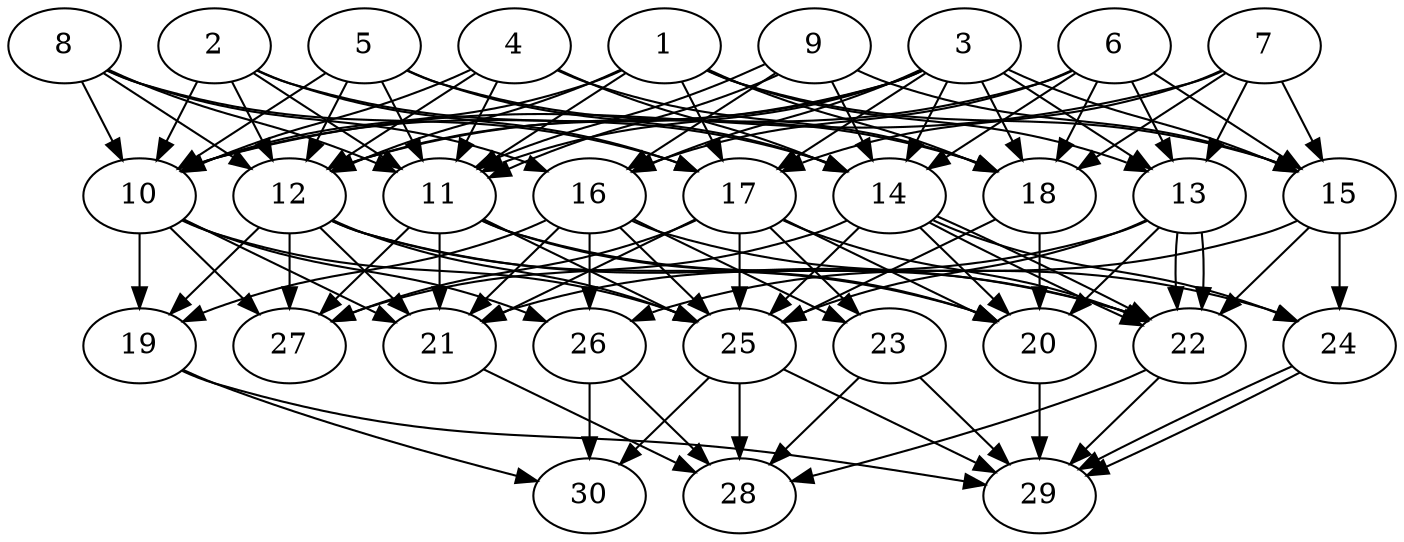 // DAG automatically generated by daggen at Thu Oct  3 14:04:19 2019
// ./daggen --dot -n 30 --ccr 0.4 --fat 0.7 --regular 0.9 --density 0.9 --mindata 5242880 --maxdata 52428800 
digraph G {
  1 [size="34856960", alpha="0.16", expect_size="13942784"] 
  1 -> 10 [size ="13942784"]
  1 -> 11 [size ="13942784"]
  1 -> 12 [size ="13942784"]
  1 -> 13 [size ="13942784"]
  1 -> 15 [size ="13942784"]
  1 -> 17 [size ="13942784"]
  1 -> 18 [size ="13942784"]
  2 [size="25031680", alpha="0.09", expect_size="10012672"] 
  2 -> 10 [size ="10012672"]
  2 -> 11 [size ="10012672"]
  2 -> 12 [size ="10012672"]
  2 -> 14 [size ="10012672"]
  2 -> 17 [size ="10012672"]
  3 [size="48366080", alpha="0.11", expect_size="19346432"] 
  3 -> 10 [size ="19346432"]
  3 -> 11 [size ="19346432"]
  3 -> 12 [size ="19346432"]
  3 -> 13 [size ="19346432"]
  3 -> 14 [size ="19346432"]
  3 -> 15 [size ="19346432"]
  3 -> 16 [size ="19346432"]
  3 -> 17 [size ="19346432"]
  3 -> 18 [size ="19346432"]
  4 [size="59706880", alpha="0.16", expect_size="23882752"] 
  4 -> 10 [size ="23882752"]
  4 -> 11 [size ="23882752"]
  4 -> 12 [size ="23882752"]
  4 -> 14 [size ="23882752"]
  4 -> 18 [size ="23882752"]
  5 [size="102000640", alpha="0.03", expect_size="40800256"] 
  5 -> 10 [size ="40800256"]
  5 -> 11 [size ="40800256"]
  5 -> 12 [size ="40800256"]
  5 -> 14 [size ="40800256"]
  5 -> 18 [size ="40800256"]
  6 [size="130186240", alpha="0.02", expect_size="52074496"] 
  6 -> 12 [size ="52074496"]
  6 -> 13 [size ="52074496"]
  6 -> 14 [size ="52074496"]
  6 -> 15 [size ="52074496"]
  6 -> 16 [size ="52074496"]
  6 -> 18 [size ="52074496"]
  7 [size="75054080", alpha="0.15", expect_size="30021632"] 
  7 -> 10 [size ="30021632"]
  7 -> 13 [size ="30021632"]
  7 -> 15 [size ="30021632"]
  7 -> 17 [size ="30021632"]
  7 -> 18 [size ="30021632"]
  8 [size="90598400", alpha="0.20", expect_size="36239360"] 
  8 -> 10 [size ="36239360"]
  8 -> 11 [size ="36239360"]
  8 -> 12 [size ="36239360"]
  8 -> 16 [size ="36239360"]
  8 -> 17 [size ="36239360"]
  9 [size="69898240", alpha="0.16", expect_size="27959296"] 
  9 -> 11 [size ="27959296"]
  9 -> 11 [size ="27959296"]
  9 -> 14 [size ="27959296"]
  9 -> 15 [size ="27959296"]
  9 -> 16 [size ="27959296"]
  10 [size="86210560", alpha="0.06", expect_size="34484224"] 
  10 -> 19 [size ="34484224"]
  10 -> 21 [size ="34484224"]
  10 -> 25 [size ="34484224"]
  10 -> 26 [size ="34484224"]
  10 -> 27 [size ="34484224"]
  11 [size="71546880", alpha="0.18", expect_size="28618752"] 
  11 -> 20 [size ="28618752"]
  11 -> 21 [size ="28618752"]
  11 -> 22 [size ="28618752"]
  11 -> 25 [size ="28618752"]
  11 -> 27 [size ="28618752"]
  12 [size="50129920", alpha="0.19", expect_size="20051968"] 
  12 -> 19 [size ="20051968"]
  12 -> 20 [size ="20051968"]
  12 -> 21 [size ="20051968"]
  12 -> 22 [size ="20051968"]
  12 -> 25 [size ="20051968"]
  12 -> 27 [size ="20051968"]
  13 [size="105582080", alpha="0.07", expect_size="42232832"] 
  13 -> 20 [size ="42232832"]
  13 -> 21 [size ="42232832"]
  13 -> 22 [size ="42232832"]
  13 -> 22 [size ="42232832"]
  13 -> 25 [size ="42232832"]
  14 [size="54533120", alpha="0.16", expect_size="21813248"] 
  14 -> 20 [size ="21813248"]
  14 -> 22 [size ="21813248"]
  14 -> 22 [size ="21813248"]
  14 -> 24 [size ="21813248"]
  14 -> 25 [size ="21813248"]
  14 -> 27 [size ="21813248"]
  15 [size="30343680", alpha="0.04", expect_size="12137472"] 
  15 -> 22 [size ="12137472"]
  15 -> 24 [size ="12137472"]
  15 -> 26 [size ="12137472"]
  16 [size="46018560", alpha="0.07", expect_size="18407424"] 
  16 -> 19 [size ="18407424"]
  16 -> 21 [size ="18407424"]
  16 -> 23 [size ="18407424"]
  16 -> 24 [size ="18407424"]
  16 -> 25 [size ="18407424"]
  16 -> 26 [size ="18407424"]
  17 [size="58024960", alpha="0.13", expect_size="23209984"] 
  17 -> 20 [size ="23209984"]
  17 -> 21 [size ="23209984"]
  17 -> 22 [size ="23209984"]
  17 -> 23 [size ="23209984"]
  17 -> 25 [size ="23209984"]
  17 -> 27 [size ="23209984"]
  18 [size="30190080", alpha="0.09", expect_size="12076032"] 
  18 -> 20 [size ="12076032"]
  18 -> 25 [size ="12076032"]
  19 [size="29358080", alpha="0.00", expect_size="11743232"] 
  19 -> 29 [size ="11743232"]
  19 -> 30 [size ="11743232"]
  20 [size="124270080", alpha="0.13", expect_size="49708032"] 
  20 -> 29 [size ="49708032"]
  21 [size="38929920", alpha="0.09", expect_size="15571968"] 
  21 -> 28 [size ="15571968"]
  22 [size="27857920", alpha="0.07", expect_size="11143168"] 
  22 -> 28 [size ="11143168"]
  22 -> 29 [size ="11143168"]
  23 [size="24750080", alpha="0.11", expect_size="9900032"] 
  23 -> 28 [size ="9900032"]
  23 -> 29 [size ="9900032"]
  24 [size="64071680", alpha="0.03", expect_size="25628672"] 
  24 -> 29 [size ="25628672"]
  24 -> 29 [size ="25628672"]
  25 [size="42470400", alpha="0.10", expect_size="16988160"] 
  25 -> 28 [size ="16988160"]
  25 -> 29 [size ="16988160"]
  25 -> 30 [size ="16988160"]
  26 [size="65720320", alpha="0.16", expect_size="26288128"] 
  26 -> 28 [size ="26288128"]
  26 -> 30 [size ="26288128"]
  27 [size="105809920", alpha="0.14", expect_size="42323968"] 
  28 [size="67374080", alpha="0.04", expect_size="26949632"] 
  29 [size="123087360", alpha="0.04", expect_size="49234944"] 
  30 [size="124825600", alpha="0.17", expect_size="49930240"] 
}
